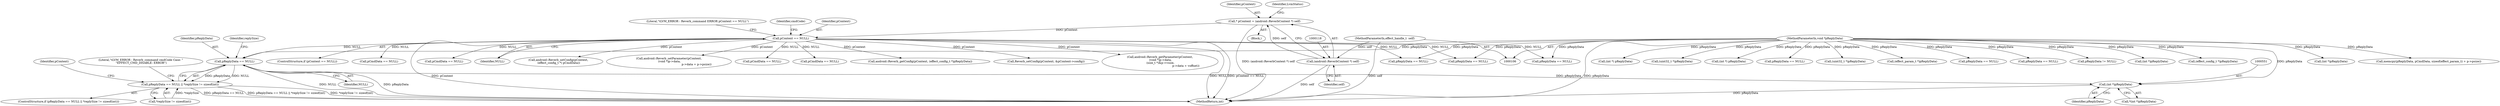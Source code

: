 digraph "0_Android_9e29523b9537983b4c4b205ff868d0b3bca0383b_0@pointer" {
"1000522" [label="(Call,pReplyData == NULL)"];
"1000112" [label="(MethodParameterIn,void *pReplyData)"];
"1000127" [label="(Call,pContext == NULL)"];
"1000115" [label="(Call,* pContext = (android::ReverbContext *) self)"];
"1000117" [label="(Call,(android::ReverbContext *) self)"];
"1000107" [label="(MethodParameterIn,effect_handle_t  self)"];
"1000521" [label="(Call,pReplyData == NULL || *replySize != sizeof(int))"];
"1000550" [label="(Call,(int *)pReplyData)"];
"1000119" [label="(Identifier,self)"];
"1000563" [label="(Call,pCmdData == NULL)"];
"1000430" [label="(Call,(int *)pReplyData)"];
"1000520" [label="(ControlStructure,if (pReplyData == NULL || *replySize != sizeof(int)))"];
"1000129" [label="(Identifier,NULL)"];
"1000128" [label="(Identifier,pContext)"];
"1000116" [label="(Identifier,pContext)"];
"1000202" [label="(Call,android::Reverb_setConfig(pContext,\n (effect_config_t *) pCmdData))"];
"1000539" [label="(Identifier,pContext)"];
"1000311" [label="(Call,memcpy(pReplyData, pCmdData, sizeof(effect_param_t) + p->psize))"];
"1000532" [label="(Literal,\"\tLVM_ERROR : Reverb_command cmdCode Case: \"\n \"EFFECT_CMD_DISABLE: ERROR\")"];
"1000115" [label="(Call,* pContext = (android::ReverbContext *) self)"];
"1000433" [label="(Call,android::Reverb_setParameter(pContext,\n (void *)p->data,\n                                                              p->data + p->psize))"];
"1000142" [label="(Call,pReplyData == NULL)"];
"1000688" [label="(MethodReturn,int)"];
"1000127" [label="(Call,pContext == NULL)"];
"1000162" [label="(Call,(int *) pReplyData)"];
"1000619" [label="(Call,(uint32_t *)pReplyData)"];
"1000132" [label="(Literal,\"\tLVM_ERROR : Reverb_command ERROR pContext == NULL\")"];
"1000199" [label="(Call,(int *) pReplyData)"];
"1000271" [label="(Call,pCmdData == NULL)"];
"1000552" [label="(Identifier,pReplyData)"];
"1000179" [label="(Call,pReplyData == NULL)"];
"1000628" [label="(Call,(uint32_t *)pReplyData)"];
"1000211" [label="(Call,pReplyData == NULL)"];
"1000107" [label="(MethodParameterIn,effect_handle_t  self)"];
"1000170" [label="(Call,pCmdData == NULL)"];
"1000229" [label="(Call,android::Reverb_getConfig(pContext, (effect_config_t *)pReplyData))"];
"1000236" [label="(Call,Reverb_setConfig(pContext, &pContext->config))"];
"1000525" [label="(Call,*replySize != sizeof(int))"];
"1000550" [label="(Call,(int *)pReplyData)"];
"1000527" [label="(Identifier,replySize)"];
"1000322" [label="(Call,(effect_param_t *)pReplyData)"];
"1000391" [label="(Call,pReplyData == NULL)"];
"1000345" [label="(Call,android::Reverb_getParameter(pContext,\n (void *)p->data,\n (size_t *)&p->vsize,\n                                                          p->data + voffset))"];
"1000124" [label="(Identifier,LvmStatus)"];
"1000523" [label="(Identifier,pReplyData)"];
"1000117" [label="(Call,(android::ReverbContext *) self)"];
"1000289" [label="(Call,pReplyData == NULL)"];
"1000113" [label="(Block,)"];
"1000112" [label="(MethodParameterIn,void *pReplyData)"];
"1000579" [label="(Call,pReplyData != NULL)"];
"1000126" [label="(ControlStructure,if (pContext == NULL))"];
"1000379" [label="(Call,pCmdData == NULL)"];
"1000479" [label="(Call,(int *)pReplyData)"];
"1000549" [label="(Call,*(int *)pReplyData)"];
"1000521" [label="(Call,pReplyData == NULL || *replySize != sizeof(int))"];
"1000137" [label="(Identifier,cmdCode)"];
"1000231" [label="(Call,(effect_config_t *)pReplyData)"];
"1000524" [label="(Identifier,NULL)"];
"1000522" [label="(Call,pReplyData == NULL)"];
"1000451" [label="(Call,pReplyData == NULL)"];
"1000522" -> "1000521"  [label="AST: "];
"1000522" -> "1000524"  [label="CFG: "];
"1000523" -> "1000522"  [label="AST: "];
"1000524" -> "1000522"  [label="AST: "];
"1000527" -> "1000522"  [label="CFG: "];
"1000521" -> "1000522"  [label="CFG: "];
"1000522" -> "1000688"  [label="DDG: NULL"];
"1000522" -> "1000688"  [label="DDG: pReplyData"];
"1000522" -> "1000521"  [label="DDG: pReplyData"];
"1000522" -> "1000521"  [label="DDG: NULL"];
"1000112" -> "1000522"  [label="DDG: pReplyData"];
"1000127" -> "1000522"  [label="DDG: NULL"];
"1000522" -> "1000550"  [label="DDG: pReplyData"];
"1000112" -> "1000106"  [label="AST: "];
"1000112" -> "1000688"  [label="DDG: pReplyData"];
"1000112" -> "1000142"  [label="DDG: pReplyData"];
"1000112" -> "1000162"  [label="DDG: pReplyData"];
"1000112" -> "1000179"  [label="DDG: pReplyData"];
"1000112" -> "1000199"  [label="DDG: pReplyData"];
"1000112" -> "1000211"  [label="DDG: pReplyData"];
"1000112" -> "1000231"  [label="DDG: pReplyData"];
"1000112" -> "1000289"  [label="DDG: pReplyData"];
"1000112" -> "1000311"  [label="DDG: pReplyData"];
"1000112" -> "1000322"  [label="DDG: pReplyData"];
"1000112" -> "1000391"  [label="DDG: pReplyData"];
"1000112" -> "1000430"  [label="DDG: pReplyData"];
"1000112" -> "1000451"  [label="DDG: pReplyData"];
"1000112" -> "1000479"  [label="DDG: pReplyData"];
"1000112" -> "1000550"  [label="DDG: pReplyData"];
"1000112" -> "1000579"  [label="DDG: pReplyData"];
"1000112" -> "1000619"  [label="DDG: pReplyData"];
"1000112" -> "1000628"  [label="DDG: pReplyData"];
"1000127" -> "1000126"  [label="AST: "];
"1000127" -> "1000129"  [label="CFG: "];
"1000128" -> "1000127"  [label="AST: "];
"1000129" -> "1000127"  [label="AST: "];
"1000132" -> "1000127"  [label="CFG: "];
"1000137" -> "1000127"  [label="CFG: "];
"1000127" -> "1000688"  [label="DDG: NULL"];
"1000127" -> "1000688"  [label="DDG: pContext == NULL"];
"1000127" -> "1000688"  [label="DDG: pContext"];
"1000115" -> "1000127"  [label="DDG: pContext"];
"1000127" -> "1000142"  [label="DDG: NULL"];
"1000127" -> "1000170"  [label="DDG: NULL"];
"1000127" -> "1000202"  [label="DDG: pContext"];
"1000127" -> "1000211"  [label="DDG: NULL"];
"1000127" -> "1000229"  [label="DDG: pContext"];
"1000127" -> "1000236"  [label="DDG: pContext"];
"1000127" -> "1000271"  [label="DDG: NULL"];
"1000127" -> "1000345"  [label="DDG: pContext"];
"1000127" -> "1000379"  [label="DDG: NULL"];
"1000127" -> "1000433"  [label="DDG: pContext"];
"1000127" -> "1000451"  [label="DDG: NULL"];
"1000127" -> "1000563"  [label="DDG: NULL"];
"1000115" -> "1000113"  [label="AST: "];
"1000115" -> "1000117"  [label="CFG: "];
"1000116" -> "1000115"  [label="AST: "];
"1000117" -> "1000115"  [label="AST: "];
"1000124" -> "1000115"  [label="CFG: "];
"1000115" -> "1000688"  [label="DDG: (android::ReverbContext *) self"];
"1000117" -> "1000115"  [label="DDG: self"];
"1000117" -> "1000119"  [label="CFG: "];
"1000118" -> "1000117"  [label="AST: "];
"1000119" -> "1000117"  [label="AST: "];
"1000117" -> "1000688"  [label="DDG: self"];
"1000107" -> "1000117"  [label="DDG: self"];
"1000107" -> "1000106"  [label="AST: "];
"1000107" -> "1000688"  [label="DDG: self"];
"1000521" -> "1000520"  [label="AST: "];
"1000521" -> "1000525"  [label="CFG: "];
"1000525" -> "1000521"  [label="AST: "];
"1000532" -> "1000521"  [label="CFG: "];
"1000539" -> "1000521"  [label="CFG: "];
"1000521" -> "1000688"  [label="DDG: *replySize != sizeof(int)"];
"1000521" -> "1000688"  [label="DDG: pReplyData == NULL"];
"1000521" -> "1000688"  [label="DDG: pReplyData == NULL || *replySize != sizeof(int)"];
"1000525" -> "1000521"  [label="DDG: *replySize"];
"1000550" -> "1000549"  [label="AST: "];
"1000550" -> "1000552"  [label="CFG: "];
"1000551" -> "1000550"  [label="AST: "];
"1000552" -> "1000550"  [label="AST: "];
"1000549" -> "1000550"  [label="CFG: "];
"1000550" -> "1000688"  [label="DDG: pReplyData"];
}
